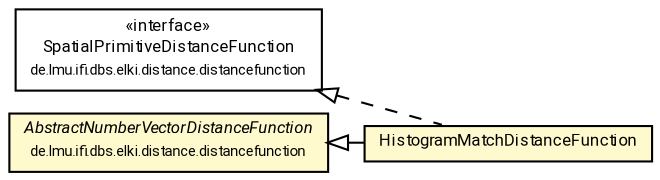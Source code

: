 #!/usr/local/bin/dot
#
# Class diagram 
# Generated by UMLGraph version R5_7_2-60-g0e99a6 (http://www.spinellis.gr/umlgraph/)
#

digraph G {
	graph [fontnames="svg"]
	edge [fontname="Roboto",fontsize=7,labelfontname="Roboto",labelfontsize=7,color="black"];
	node [fontname="Roboto",fontcolor="black",fontsize=8,shape=plaintext,margin=0,width=0,height=0];
	nodesep=0.15;
	ranksep=0.25;
	rankdir=LR;
	// de.lmu.ifi.dbs.elki.distance.distancefunction.SpatialPrimitiveDistanceFunction<V extends de.lmu.ifi.dbs.elki.data.spatial.SpatialComparable>
	c5093707 [label=<<table title="de.lmu.ifi.dbs.elki.distance.distancefunction.SpatialPrimitiveDistanceFunction" border="0" cellborder="1" cellspacing="0" cellpadding="2" href="../SpatialPrimitiveDistanceFunction.html" target="_parent">
		<tr><td><table border="0" cellspacing="0" cellpadding="1">
		<tr><td align="center" balign="center"> &#171;interface&#187; </td></tr>
		<tr><td align="center" balign="center"> <font face="Roboto">SpatialPrimitiveDistanceFunction</font> </td></tr>
		<tr><td align="center" balign="center"> <font face="Roboto" point-size="7.0">de.lmu.ifi.dbs.elki.distance.distancefunction</font> </td></tr>
		</table></td></tr>
		</table>>, URL="../SpatialPrimitiveDistanceFunction.html"];
	// de.lmu.ifi.dbs.elki.distance.distancefunction.histogram.HistogramMatchDistanceFunction
	c5094011 [label=<<table title="de.lmu.ifi.dbs.elki.distance.distancefunction.histogram.HistogramMatchDistanceFunction" border="0" cellborder="1" cellspacing="0" cellpadding="2" bgcolor="lemonChiffon" href="HistogramMatchDistanceFunction.html" target="_parent">
		<tr><td><table border="0" cellspacing="0" cellpadding="1">
		<tr><td align="center" balign="center"> <font face="Roboto">HistogramMatchDistanceFunction</font> </td></tr>
		</table></td></tr>
		</table>>, URL="HistogramMatchDistanceFunction.html"];
	// de.lmu.ifi.dbs.elki.distance.distancefunction.AbstractNumberVectorDistanceFunction
	c5094107 [label=<<table title="de.lmu.ifi.dbs.elki.distance.distancefunction.AbstractNumberVectorDistanceFunction" border="0" cellborder="1" cellspacing="0" cellpadding="2" bgcolor="LemonChiffon" href="../AbstractNumberVectorDistanceFunction.html" target="_parent">
		<tr><td><table border="0" cellspacing="0" cellpadding="1">
		<tr><td align="center" balign="center"> <font face="Roboto"><i>AbstractNumberVectorDistanceFunction</i></font> </td></tr>
		<tr><td align="center" balign="center"> <font face="Roboto" point-size="7.0">de.lmu.ifi.dbs.elki.distance.distancefunction</font> </td></tr>
		</table></td></tr>
		</table>>, URL="../AbstractNumberVectorDistanceFunction.html"];
	// de.lmu.ifi.dbs.elki.distance.distancefunction.histogram.HistogramMatchDistanceFunction extends de.lmu.ifi.dbs.elki.distance.distancefunction.AbstractNumberVectorDistanceFunction
	c5094107 -> c5094011 [arrowtail=empty,dir=back,weight=10];
	// de.lmu.ifi.dbs.elki.distance.distancefunction.histogram.HistogramMatchDistanceFunction implements de.lmu.ifi.dbs.elki.distance.distancefunction.SpatialPrimitiveDistanceFunction<V extends de.lmu.ifi.dbs.elki.data.spatial.SpatialComparable>
	c5093707 -> c5094011 [arrowtail=empty,style=dashed,dir=back,weight=9];
}

